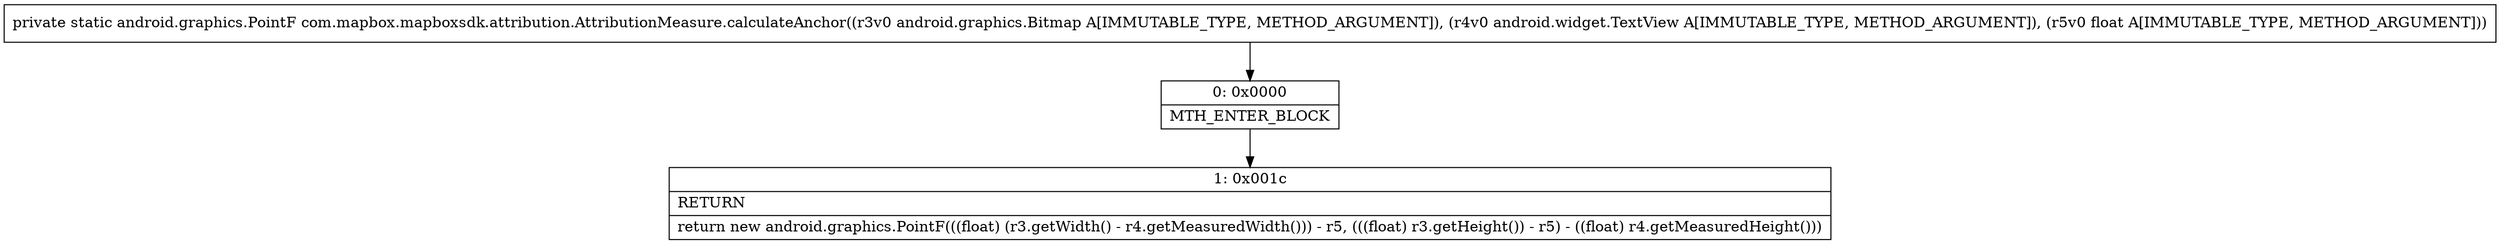 digraph "CFG forcom.mapbox.mapboxsdk.attribution.AttributionMeasure.calculateAnchor(Landroid\/graphics\/Bitmap;Landroid\/widget\/TextView;F)Landroid\/graphics\/PointF;" {
Node_0 [shape=record,label="{0\:\ 0x0000|MTH_ENTER_BLOCK\l}"];
Node_1 [shape=record,label="{1\:\ 0x001c|RETURN\l|return new android.graphics.PointF(((float) (r3.getWidth() \- r4.getMeasuredWidth())) \- r5, (((float) r3.getHeight()) \- r5) \- ((float) r4.getMeasuredHeight()))\l}"];
MethodNode[shape=record,label="{private static android.graphics.PointF com.mapbox.mapboxsdk.attribution.AttributionMeasure.calculateAnchor((r3v0 android.graphics.Bitmap A[IMMUTABLE_TYPE, METHOD_ARGUMENT]), (r4v0 android.widget.TextView A[IMMUTABLE_TYPE, METHOD_ARGUMENT]), (r5v0 float A[IMMUTABLE_TYPE, METHOD_ARGUMENT])) }"];
MethodNode -> Node_0;
Node_0 -> Node_1;
}

